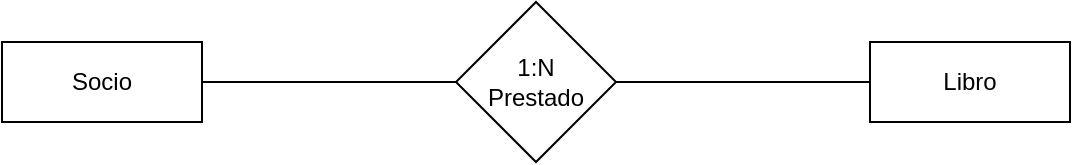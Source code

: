 <mxfile version="24.7.8" pages="7">
  <diagram name="Ejercicio 1" id="UL2acX34TQ2NcPj_bxZg">
    <mxGraphModel dx="1434" dy="808" grid="0" gridSize="10" guides="1" tooltips="1" connect="1" arrows="1" fold="1" page="0" pageScale="1" pageWidth="850" pageHeight="1100" math="0" shadow="0">
      <root>
        <mxCell id="0" />
        <mxCell id="1" parent="0" />
        <mxCell id="-Ga0ZPBd0PsVxvASPmi--14" style="edgeStyle=orthogonalEdgeStyle;rounded=0;orthogonalLoop=1;jettySize=auto;html=1;entryX=0;entryY=0.5;entryDx=0;entryDy=0;endArrow=none;endFill=0;" edge="1" parent="1" source="-Ga0ZPBd0PsVxvASPmi--1" target="-Ga0ZPBd0PsVxvASPmi--13">
          <mxGeometry relative="1" as="geometry" />
        </mxCell>
        <mxCell id="-Ga0ZPBd0PsVxvASPmi--1" value="Socio" style="whiteSpace=wrap;html=1;align=center;" vertex="1" parent="1">
          <mxGeometry x="113" y="93" width="100" height="40" as="geometry" />
        </mxCell>
        <mxCell id="-Ga0ZPBd0PsVxvASPmi--4" value="Libro" style="whiteSpace=wrap;html=1;align=center;" vertex="1" parent="1">
          <mxGeometry x="547" y="93" width="100" height="40" as="geometry" />
        </mxCell>
        <mxCell id="-Ga0ZPBd0PsVxvASPmi--15" style="edgeStyle=orthogonalEdgeStyle;rounded=0;orthogonalLoop=1;jettySize=auto;html=1;entryX=0;entryY=0.5;entryDx=0;entryDy=0;endArrow=none;endFill=0;" edge="1" parent="1" source="-Ga0ZPBd0PsVxvASPmi--13" target="-Ga0ZPBd0PsVxvASPmi--4">
          <mxGeometry relative="1" as="geometry" />
        </mxCell>
        <mxCell id="-Ga0ZPBd0PsVxvASPmi--13" value="1:N&lt;br&gt;Prestado" style="rhombus;whiteSpace=wrap;html=1;" vertex="1" parent="1">
          <mxGeometry x="340" y="73" width="80" height="80" as="geometry" />
        </mxCell>
      </root>
    </mxGraphModel>
  </diagram>
  <diagram id="6qyxkliAabbCkyDoVWU-" name="Ejercicio 2">
    <mxGraphModel dx="1219" dy="462" grid="0" gridSize="10" guides="1" tooltips="1" connect="1" arrows="1" fold="1" page="0" pageScale="1" pageWidth="850" pageHeight="1100" math="0" shadow="0">
      <root>
        <mxCell id="0" />
        <mxCell id="1" parent="0" />
        <mxCell id="-NCiPquww0VE5SK8YnJO-1" style="edgeStyle=orthogonalEdgeStyle;rounded=0;orthogonalLoop=1;jettySize=auto;html=1;entryX=0;entryY=0.5;entryDx=0;entryDy=0;endArrow=none;endFill=0;" edge="1" parent="1" source="-NCiPquww0VE5SK8YnJO-9" target="-NCiPquww0VE5SK8YnJO-8">
          <mxGeometry relative="1" as="geometry">
            <mxPoint x="130" y="184" as="targetPoint" />
          </mxGeometry>
        </mxCell>
        <mxCell id="-NCiPquww0VE5SK8YnJO-16" value="&lt;font style=&quot;font-size: 15px;&quot;&gt;N&lt;/font&gt;" style="edgeLabel;html=1;align=center;verticalAlign=middle;resizable=0;points=[];" vertex="1" connectable="0" parent="-NCiPquww0VE5SK8YnJO-1">
          <mxGeometry x="-0.1" relative="1" as="geometry">
            <mxPoint y="-17" as="offset" />
          </mxGeometry>
        </mxCell>
        <mxCell id="-NCiPquww0VE5SK8YnJO-3" value="Clientes" style="whiteSpace=wrap;html=1;align=center;" vertex="1" parent="1">
          <mxGeometry x="-181" y="164" width="100" height="40" as="geometry" />
        </mxCell>
        <mxCell id="-NCiPquww0VE5SK8YnJO-4" style="edgeStyle=orthogonalEdgeStyle;rounded=0;orthogonalLoop=1;jettySize=auto;html=1;endArrow=none;endFill=0;entryX=1;entryY=0.5;entryDx=0;entryDy=0;" edge="1" parent="1" source="-NCiPquww0VE5SK8YnJO-12" target="-NCiPquww0VE5SK8YnJO-8">
          <mxGeometry relative="1" as="geometry">
            <mxPoint x="210" y="184" as="targetPoint" />
          </mxGeometry>
        </mxCell>
        <mxCell id="-NCiPquww0VE5SK8YnJO-6" value="Productos" style="whiteSpace=wrap;html=1;align=center;" vertex="1" parent="1">
          <mxGeometry x="419" y="164" width="100" height="40" as="geometry" />
        </mxCell>
        <mxCell id="-NCiPquww0VE5SK8YnJO-8" value="Pedido" style="whiteSpace=wrap;html=1;align=center;" vertex="1" parent="1">
          <mxGeometry x="110" y="164" width="100" height="40" as="geometry" />
        </mxCell>
        <mxCell id="-NCiPquww0VE5SK8YnJO-10" value="" style="edgeStyle=orthogonalEdgeStyle;rounded=0;orthogonalLoop=1;jettySize=auto;html=1;entryX=0;entryY=0.5;entryDx=0;entryDy=0;endArrow=none;endFill=0;" edge="1" parent="1" source="-NCiPquww0VE5SK8YnJO-3" target="-NCiPquww0VE5SK8YnJO-9">
          <mxGeometry relative="1" as="geometry">
            <mxPoint x="-81" y="184" as="sourcePoint" />
            <mxPoint x="110" y="184" as="targetPoint" />
          </mxGeometry>
        </mxCell>
        <mxCell id="-NCiPquww0VE5SK8YnJO-11" value="&lt;font style=&quot;font-size: 15px;&quot;&gt;1&lt;/font&gt;" style="edgeLabel;html=1;align=center;verticalAlign=middle;resizable=0;points=[];" vertex="1" connectable="0" parent="-NCiPquww0VE5SK8YnJO-10">
          <mxGeometry x="-0.026" y="-1" relative="1" as="geometry">
            <mxPoint x="2" y="-14" as="offset" />
          </mxGeometry>
        </mxCell>
        <mxCell id="-NCiPquww0VE5SK8YnJO-9" value="1:N&lt;br&gt;Realiza" style="rhombus;whiteSpace=wrap;html=1;" vertex="1" parent="1">
          <mxGeometry x="-30" y="144" width="80" height="80" as="geometry" />
        </mxCell>
        <mxCell id="-NCiPquww0VE5SK8YnJO-13" value="" style="edgeStyle=orthogonalEdgeStyle;rounded=0;orthogonalLoop=1;jettySize=auto;html=1;endArrow=none;endFill=0;entryX=1;entryY=0.5;entryDx=0;entryDy=0;" edge="1" parent="1" source="-NCiPquww0VE5SK8YnJO-6" target="-NCiPquww0VE5SK8YnJO-12">
          <mxGeometry relative="1" as="geometry">
            <mxPoint x="419" y="184" as="sourcePoint" />
            <mxPoint x="210" y="184" as="targetPoint" />
          </mxGeometry>
        </mxCell>
        <mxCell id="-NCiPquww0VE5SK8YnJO-14" value="&lt;font style=&quot;font-size: 15px;&quot;&gt;M&lt;/font&gt;" style="edgeLabel;html=1;align=center;verticalAlign=middle;resizable=0;points=[];" vertex="1" connectable="0" parent="-NCiPquww0VE5SK8YnJO-13">
          <mxGeometry x="-0.315" y="3" relative="1" as="geometry">
            <mxPoint x="-14" y="-18" as="offset" />
          </mxGeometry>
        </mxCell>
        <mxCell id="-NCiPquww0VE5SK8YnJO-15" value="&lt;font style=&quot;font-size: 15px;&quot;&gt;N&lt;/font&gt;" style="edgeLabel;html=1;align=center;verticalAlign=middle;resizable=0;points=[];" vertex="1" connectable="0" parent="-NCiPquww0VE5SK8YnJO-13">
          <mxGeometry y="-3" relative="1" as="geometry">
            <mxPoint x="-147" y="-11" as="offset" />
          </mxGeometry>
        </mxCell>
        <mxCell id="-NCiPquww0VE5SK8YnJO-12" value="N:M&lt;br&gt;Agrupa" style="rhombus;whiteSpace=wrap;html=1;" vertex="1" parent="1">
          <mxGeometry x="277" y="144" width="80" height="80" as="geometry" />
        </mxCell>
        <mxCell id="-NCiPquww0VE5SK8YnJO-17" value="Clientes" style="shape=table;startSize=30;container=1;collapsible=1;childLayout=tableLayout;fixedRows=1;rowLines=0;fontStyle=1;align=center;resizeLast=1;html=1;" vertex="1" parent="1">
          <mxGeometry x="-243" y="368" width="180" height="150" as="geometry" />
        </mxCell>
        <mxCell id="-NCiPquww0VE5SK8YnJO-18" value="" style="shape=tableRow;horizontal=0;startSize=0;swimlaneHead=0;swimlaneBody=0;fillColor=none;collapsible=0;dropTarget=0;points=[[0,0.5],[1,0.5]];portConstraint=eastwest;top=0;left=0;right=0;bottom=1;" vertex="1" parent="-NCiPquww0VE5SK8YnJO-17">
          <mxGeometry y="30" width="180" height="30" as="geometry" />
        </mxCell>
        <mxCell id="-NCiPquww0VE5SK8YnJO-19" value="PK" style="shape=partialRectangle;connectable=0;fillColor=none;top=0;left=0;bottom=0;right=0;fontStyle=1;overflow=hidden;whiteSpace=wrap;html=1;" vertex="1" parent="-NCiPquww0VE5SK8YnJO-18">
          <mxGeometry width="30" height="30" as="geometry">
            <mxRectangle width="30" height="30" as="alternateBounds" />
          </mxGeometry>
        </mxCell>
        <mxCell id="-NCiPquww0VE5SK8YnJO-20" value="UniqueID" style="shape=partialRectangle;connectable=0;fillColor=none;top=0;left=0;bottom=0;right=0;align=left;spacingLeft=6;fontStyle=5;overflow=hidden;whiteSpace=wrap;html=1;" vertex="1" parent="-NCiPquww0VE5SK8YnJO-18">
          <mxGeometry x="30" width="150" height="30" as="geometry">
            <mxRectangle width="150" height="30" as="alternateBounds" />
          </mxGeometry>
        </mxCell>
        <mxCell id="-NCiPquww0VE5SK8YnJO-21" value="" style="shape=tableRow;horizontal=0;startSize=0;swimlaneHead=0;swimlaneBody=0;fillColor=none;collapsible=0;dropTarget=0;points=[[0,0.5],[1,0.5]];portConstraint=eastwest;top=0;left=0;right=0;bottom=0;" vertex="1" parent="-NCiPquww0VE5SK8YnJO-17">
          <mxGeometry y="60" width="180" height="30" as="geometry" />
        </mxCell>
        <mxCell id="-NCiPquww0VE5SK8YnJO-22" value="" style="shape=partialRectangle;connectable=0;fillColor=none;top=0;left=0;bottom=0;right=0;editable=1;overflow=hidden;whiteSpace=wrap;html=1;" vertex="1" parent="-NCiPquww0VE5SK8YnJO-21">
          <mxGeometry width="30" height="30" as="geometry">
            <mxRectangle width="30" height="30" as="alternateBounds" />
          </mxGeometry>
        </mxCell>
        <mxCell id="-NCiPquww0VE5SK8YnJO-23" value="Row 1" style="shape=partialRectangle;connectable=0;fillColor=none;top=0;left=0;bottom=0;right=0;align=left;spacingLeft=6;overflow=hidden;whiteSpace=wrap;html=1;" vertex="1" parent="-NCiPquww0VE5SK8YnJO-21">
          <mxGeometry x="30" width="150" height="30" as="geometry">
            <mxRectangle width="150" height="30" as="alternateBounds" />
          </mxGeometry>
        </mxCell>
        <mxCell id="-NCiPquww0VE5SK8YnJO-24" value="" style="shape=tableRow;horizontal=0;startSize=0;swimlaneHead=0;swimlaneBody=0;fillColor=none;collapsible=0;dropTarget=0;points=[[0,0.5],[1,0.5]];portConstraint=eastwest;top=0;left=0;right=0;bottom=0;" vertex="1" parent="-NCiPquww0VE5SK8YnJO-17">
          <mxGeometry y="90" width="180" height="30" as="geometry" />
        </mxCell>
        <mxCell id="-NCiPquww0VE5SK8YnJO-25" value="" style="shape=partialRectangle;connectable=0;fillColor=none;top=0;left=0;bottom=0;right=0;editable=1;overflow=hidden;whiteSpace=wrap;html=1;" vertex="1" parent="-NCiPquww0VE5SK8YnJO-24">
          <mxGeometry width="30" height="30" as="geometry">
            <mxRectangle width="30" height="30" as="alternateBounds" />
          </mxGeometry>
        </mxCell>
        <mxCell id="-NCiPquww0VE5SK8YnJO-26" value="Row 2" style="shape=partialRectangle;connectable=0;fillColor=none;top=0;left=0;bottom=0;right=0;align=left;spacingLeft=6;overflow=hidden;whiteSpace=wrap;html=1;" vertex="1" parent="-NCiPquww0VE5SK8YnJO-24">
          <mxGeometry x="30" width="150" height="30" as="geometry">
            <mxRectangle width="150" height="30" as="alternateBounds" />
          </mxGeometry>
        </mxCell>
        <mxCell id="-NCiPquww0VE5SK8YnJO-27" value="" style="shape=tableRow;horizontal=0;startSize=0;swimlaneHead=0;swimlaneBody=0;fillColor=none;collapsible=0;dropTarget=0;points=[[0,0.5],[1,0.5]];portConstraint=eastwest;top=0;left=0;right=0;bottom=0;" vertex="1" parent="-NCiPquww0VE5SK8YnJO-17">
          <mxGeometry y="120" width="180" height="30" as="geometry" />
        </mxCell>
        <mxCell id="-NCiPquww0VE5SK8YnJO-28" value="" style="shape=partialRectangle;connectable=0;fillColor=none;top=0;left=0;bottom=0;right=0;editable=1;overflow=hidden;whiteSpace=wrap;html=1;" vertex="1" parent="-NCiPquww0VE5SK8YnJO-27">
          <mxGeometry width="30" height="30" as="geometry">
            <mxRectangle width="30" height="30" as="alternateBounds" />
          </mxGeometry>
        </mxCell>
        <mxCell id="-NCiPquww0VE5SK8YnJO-29" value="Row 3" style="shape=partialRectangle;connectable=0;fillColor=none;top=0;left=0;bottom=0;right=0;align=left;spacingLeft=6;overflow=hidden;whiteSpace=wrap;html=1;" vertex="1" parent="-NCiPquww0VE5SK8YnJO-27">
          <mxGeometry x="30" width="150" height="30" as="geometry">
            <mxRectangle width="150" height="30" as="alternateBounds" />
          </mxGeometry>
        </mxCell>
        <mxCell id="-NCiPquww0VE5SK8YnJO-30" value="Pedido" style="shape=table;startSize=30;container=1;collapsible=1;childLayout=tableLayout;fixedRows=1;rowLines=0;fontStyle=1;align=center;resizeLast=1;html=1;" vertex="1" parent="1">
          <mxGeometry x="58" y="360" width="180" height="150" as="geometry" />
        </mxCell>
        <mxCell id="-NCiPquww0VE5SK8YnJO-31" value="" style="shape=tableRow;horizontal=0;startSize=0;swimlaneHead=0;swimlaneBody=0;fillColor=none;collapsible=0;dropTarget=0;points=[[0,0.5],[1,0.5]];portConstraint=eastwest;top=0;left=0;right=0;bottom=1;" vertex="1" parent="-NCiPquww0VE5SK8YnJO-30">
          <mxGeometry y="30" width="180" height="30" as="geometry" />
        </mxCell>
        <mxCell id="-NCiPquww0VE5SK8YnJO-32" value="PK" style="shape=partialRectangle;connectable=0;fillColor=none;top=0;left=0;bottom=0;right=0;fontStyle=1;overflow=hidden;whiteSpace=wrap;html=1;" vertex="1" parent="-NCiPquww0VE5SK8YnJO-31">
          <mxGeometry width="30" height="30" as="geometry">
            <mxRectangle width="30" height="30" as="alternateBounds" />
          </mxGeometry>
        </mxCell>
        <mxCell id="-NCiPquww0VE5SK8YnJO-33" value="UniqueID" style="shape=partialRectangle;connectable=0;fillColor=none;top=0;left=0;bottom=0;right=0;align=left;spacingLeft=6;fontStyle=5;overflow=hidden;whiteSpace=wrap;html=1;" vertex="1" parent="-NCiPquww0VE5SK8YnJO-31">
          <mxGeometry x="30" width="150" height="30" as="geometry">
            <mxRectangle width="150" height="30" as="alternateBounds" />
          </mxGeometry>
        </mxCell>
        <mxCell id="-NCiPquww0VE5SK8YnJO-34" value="" style="shape=tableRow;horizontal=0;startSize=0;swimlaneHead=0;swimlaneBody=0;fillColor=none;collapsible=0;dropTarget=0;points=[[0,0.5],[1,0.5]];portConstraint=eastwest;top=0;left=0;right=0;bottom=0;" vertex="1" parent="-NCiPquww0VE5SK8YnJO-30">
          <mxGeometry y="60" width="180" height="30" as="geometry" />
        </mxCell>
        <mxCell id="-NCiPquww0VE5SK8YnJO-35" value="" style="shape=partialRectangle;connectable=0;fillColor=none;top=0;left=0;bottom=0;right=0;editable=1;overflow=hidden;whiteSpace=wrap;html=1;" vertex="1" parent="-NCiPquww0VE5SK8YnJO-34">
          <mxGeometry width="30" height="30" as="geometry">
            <mxRectangle width="30" height="30" as="alternateBounds" />
          </mxGeometry>
        </mxCell>
        <mxCell id="-NCiPquww0VE5SK8YnJO-36" value="Row 1" style="shape=partialRectangle;connectable=0;fillColor=none;top=0;left=0;bottom=0;right=0;align=left;spacingLeft=6;overflow=hidden;whiteSpace=wrap;html=1;" vertex="1" parent="-NCiPquww0VE5SK8YnJO-34">
          <mxGeometry x="30" width="150" height="30" as="geometry">
            <mxRectangle width="150" height="30" as="alternateBounds" />
          </mxGeometry>
        </mxCell>
        <mxCell id="-NCiPquww0VE5SK8YnJO-37" value="" style="shape=tableRow;horizontal=0;startSize=0;swimlaneHead=0;swimlaneBody=0;fillColor=none;collapsible=0;dropTarget=0;points=[[0,0.5],[1,0.5]];portConstraint=eastwest;top=0;left=0;right=0;bottom=0;" vertex="1" parent="-NCiPquww0VE5SK8YnJO-30">
          <mxGeometry y="90" width="180" height="30" as="geometry" />
        </mxCell>
        <mxCell id="-NCiPquww0VE5SK8YnJO-38" value="" style="shape=partialRectangle;connectable=0;fillColor=none;top=0;left=0;bottom=0;right=0;editable=1;overflow=hidden;whiteSpace=wrap;html=1;" vertex="1" parent="-NCiPquww0VE5SK8YnJO-37">
          <mxGeometry width="30" height="30" as="geometry">
            <mxRectangle width="30" height="30" as="alternateBounds" />
          </mxGeometry>
        </mxCell>
        <mxCell id="-NCiPquww0VE5SK8YnJO-39" value="Row 2" style="shape=partialRectangle;connectable=0;fillColor=none;top=0;left=0;bottom=0;right=0;align=left;spacingLeft=6;overflow=hidden;whiteSpace=wrap;html=1;" vertex="1" parent="-NCiPquww0VE5SK8YnJO-37">
          <mxGeometry x="30" width="150" height="30" as="geometry">
            <mxRectangle width="150" height="30" as="alternateBounds" />
          </mxGeometry>
        </mxCell>
        <mxCell id="-NCiPquww0VE5SK8YnJO-40" value="" style="shape=tableRow;horizontal=0;startSize=0;swimlaneHead=0;swimlaneBody=0;fillColor=none;collapsible=0;dropTarget=0;points=[[0,0.5],[1,0.5]];portConstraint=eastwest;top=0;left=0;right=0;bottom=0;" vertex="1" parent="-NCiPquww0VE5SK8YnJO-30">
          <mxGeometry y="120" width="180" height="30" as="geometry" />
        </mxCell>
        <mxCell id="-NCiPquww0VE5SK8YnJO-41" value="" style="shape=partialRectangle;connectable=0;fillColor=none;top=0;left=0;bottom=0;right=0;editable=1;overflow=hidden;whiteSpace=wrap;html=1;" vertex="1" parent="-NCiPquww0VE5SK8YnJO-40">
          <mxGeometry width="30" height="30" as="geometry">
            <mxRectangle width="30" height="30" as="alternateBounds" />
          </mxGeometry>
        </mxCell>
        <mxCell id="-NCiPquww0VE5SK8YnJO-42" value="Row 3" style="shape=partialRectangle;connectable=0;fillColor=none;top=0;left=0;bottom=0;right=0;align=left;spacingLeft=6;overflow=hidden;whiteSpace=wrap;html=1;" vertex="1" parent="-NCiPquww0VE5SK8YnJO-40">
          <mxGeometry x="30" width="150" height="30" as="geometry">
            <mxRectangle width="150" height="30" as="alternateBounds" />
          </mxGeometry>
        </mxCell>
        <mxCell id="-NCiPquww0VE5SK8YnJO-43" value="Producto" style="shape=table;startSize=30;container=1;collapsible=1;childLayout=tableLayout;fixedRows=1;rowLines=0;fontStyle=1;align=center;resizeLast=1;html=1;" vertex="1" parent="1">
          <mxGeometry x="339" y="365" width="180" height="150" as="geometry" />
        </mxCell>
        <mxCell id="-NCiPquww0VE5SK8YnJO-44" value="" style="shape=tableRow;horizontal=0;startSize=0;swimlaneHead=0;swimlaneBody=0;fillColor=none;collapsible=0;dropTarget=0;points=[[0,0.5],[1,0.5]];portConstraint=eastwest;top=0;left=0;right=0;bottom=1;" vertex="1" parent="-NCiPquww0VE5SK8YnJO-43">
          <mxGeometry y="30" width="180" height="30" as="geometry" />
        </mxCell>
        <mxCell id="-NCiPquww0VE5SK8YnJO-45" value="PK" style="shape=partialRectangle;connectable=0;fillColor=none;top=0;left=0;bottom=0;right=0;fontStyle=1;overflow=hidden;whiteSpace=wrap;html=1;" vertex="1" parent="-NCiPquww0VE5SK8YnJO-44">
          <mxGeometry width="30" height="30" as="geometry">
            <mxRectangle width="30" height="30" as="alternateBounds" />
          </mxGeometry>
        </mxCell>
        <mxCell id="-NCiPquww0VE5SK8YnJO-46" value="UniqueID" style="shape=partialRectangle;connectable=0;fillColor=none;top=0;left=0;bottom=0;right=0;align=left;spacingLeft=6;fontStyle=5;overflow=hidden;whiteSpace=wrap;html=1;" vertex="1" parent="-NCiPquww0VE5SK8YnJO-44">
          <mxGeometry x="30" width="150" height="30" as="geometry">
            <mxRectangle width="150" height="30" as="alternateBounds" />
          </mxGeometry>
        </mxCell>
        <mxCell id="-NCiPquww0VE5SK8YnJO-47" value="" style="shape=tableRow;horizontal=0;startSize=0;swimlaneHead=0;swimlaneBody=0;fillColor=none;collapsible=0;dropTarget=0;points=[[0,0.5],[1,0.5]];portConstraint=eastwest;top=0;left=0;right=0;bottom=0;" vertex="1" parent="-NCiPquww0VE5SK8YnJO-43">
          <mxGeometry y="60" width="180" height="30" as="geometry" />
        </mxCell>
        <mxCell id="-NCiPquww0VE5SK8YnJO-48" value="" style="shape=partialRectangle;connectable=0;fillColor=none;top=0;left=0;bottom=0;right=0;editable=1;overflow=hidden;whiteSpace=wrap;html=1;" vertex="1" parent="-NCiPquww0VE5SK8YnJO-47">
          <mxGeometry width="30" height="30" as="geometry">
            <mxRectangle width="30" height="30" as="alternateBounds" />
          </mxGeometry>
        </mxCell>
        <mxCell id="-NCiPquww0VE5SK8YnJO-49" value="Row 1" style="shape=partialRectangle;connectable=0;fillColor=none;top=0;left=0;bottom=0;right=0;align=left;spacingLeft=6;overflow=hidden;whiteSpace=wrap;html=1;" vertex="1" parent="-NCiPquww0VE5SK8YnJO-47">
          <mxGeometry x="30" width="150" height="30" as="geometry">
            <mxRectangle width="150" height="30" as="alternateBounds" />
          </mxGeometry>
        </mxCell>
        <mxCell id="-NCiPquww0VE5SK8YnJO-50" value="" style="shape=tableRow;horizontal=0;startSize=0;swimlaneHead=0;swimlaneBody=0;fillColor=none;collapsible=0;dropTarget=0;points=[[0,0.5],[1,0.5]];portConstraint=eastwest;top=0;left=0;right=0;bottom=0;" vertex="1" parent="-NCiPquww0VE5SK8YnJO-43">
          <mxGeometry y="90" width="180" height="30" as="geometry" />
        </mxCell>
        <mxCell id="-NCiPquww0VE5SK8YnJO-51" value="" style="shape=partialRectangle;connectable=0;fillColor=none;top=0;left=0;bottom=0;right=0;editable=1;overflow=hidden;whiteSpace=wrap;html=1;" vertex="1" parent="-NCiPquww0VE5SK8YnJO-50">
          <mxGeometry width="30" height="30" as="geometry">
            <mxRectangle width="30" height="30" as="alternateBounds" />
          </mxGeometry>
        </mxCell>
        <mxCell id="-NCiPquww0VE5SK8YnJO-52" value="Row 2" style="shape=partialRectangle;connectable=0;fillColor=none;top=0;left=0;bottom=0;right=0;align=left;spacingLeft=6;overflow=hidden;whiteSpace=wrap;html=1;" vertex="1" parent="-NCiPquww0VE5SK8YnJO-50">
          <mxGeometry x="30" width="150" height="30" as="geometry">
            <mxRectangle width="150" height="30" as="alternateBounds" />
          </mxGeometry>
        </mxCell>
        <mxCell id="-NCiPquww0VE5SK8YnJO-53" value="" style="shape=tableRow;horizontal=0;startSize=0;swimlaneHead=0;swimlaneBody=0;fillColor=none;collapsible=0;dropTarget=0;points=[[0,0.5],[1,0.5]];portConstraint=eastwest;top=0;left=0;right=0;bottom=0;" vertex="1" parent="-NCiPquww0VE5SK8YnJO-43">
          <mxGeometry y="120" width="180" height="30" as="geometry" />
        </mxCell>
        <mxCell id="-NCiPquww0VE5SK8YnJO-54" value="" style="shape=partialRectangle;connectable=0;fillColor=none;top=0;left=0;bottom=0;right=0;editable=1;overflow=hidden;whiteSpace=wrap;html=1;" vertex="1" parent="-NCiPquww0VE5SK8YnJO-53">
          <mxGeometry width="30" height="30" as="geometry">
            <mxRectangle width="30" height="30" as="alternateBounds" />
          </mxGeometry>
        </mxCell>
        <mxCell id="-NCiPquww0VE5SK8YnJO-55" value="Row 3" style="shape=partialRectangle;connectable=0;fillColor=none;top=0;left=0;bottom=0;right=0;align=left;spacingLeft=6;overflow=hidden;whiteSpace=wrap;html=1;" vertex="1" parent="-NCiPquww0VE5SK8YnJO-53">
          <mxGeometry x="30" width="150" height="30" as="geometry">
            <mxRectangle width="150" height="30" as="alternateBounds" />
          </mxGeometry>
        </mxCell>
        <mxCell id="-NCiPquww0VE5SK8YnJO-56" value="" style="edgeStyle=entityRelationEdgeStyle;fontSize=12;html=1;endArrow=ERoneToMany;rounded=0;entryX=0;entryY=0.5;entryDx=0;entryDy=0;exitX=0.989;exitY=0.733;exitDx=0;exitDy=0;exitPerimeter=0;" edge="1" parent="1" source="-NCiPquww0VE5SK8YnJO-21" target="-NCiPquww0VE5SK8YnJO-34">
          <mxGeometry width="100" height="100" relative="1" as="geometry">
            <mxPoint x="-65" y="460" as="sourcePoint" />
            <mxPoint x="35" y="360" as="targetPoint" />
          </mxGeometry>
        </mxCell>
        <mxCell id="-NCiPquww0VE5SK8YnJO-57" value="" style="edgeStyle=entityRelationEdgeStyle;fontSize=12;html=1;endArrow=ERoneToMany;rounded=0;exitX=1;exitY=0.5;exitDx=0;exitDy=0;" edge="1" parent="1" source="-NCiPquww0VE5SK8YnJO-34" target="-NCiPquww0VE5SK8YnJO-47">
          <mxGeometry width="100" height="100" relative="1" as="geometry">
            <mxPoint x="150" y="249" as="sourcePoint" />
            <mxPoint x="250" y="149" as="targetPoint" />
          </mxGeometry>
        </mxCell>
      </root>
    </mxGraphModel>
  </diagram>
  <diagram id="cXI_IpQdmyBxatJsctR_" name="Ejercicio 3">
    <mxGraphModel dx="1083" dy="385" grid="0" gridSize="10" guides="1" tooltips="1" connect="1" arrows="1" fold="1" page="0" pageScale="1" pageWidth="850" pageHeight="1100" math="0" shadow="0">
      <root>
        <mxCell id="0" />
        <mxCell id="1" parent="0" />
        <mxCell id="DR24OrFgGHsfYaBaB0U7-5" style="edgeStyle=orthogonalEdgeStyle;rounded=0;orthogonalLoop=1;jettySize=auto;html=1;entryX=0;entryY=0.5;entryDx=0;entryDy=0;endArrow=none;endFill=0;" edge="1" parent="1" source="DR24OrFgGHsfYaBaB0U7-4" target="DR24OrFgGHsfYaBaB0U7-2">
          <mxGeometry relative="1" as="geometry">
            <Array as="points">
              <mxPoint x="44" y="110" />
              <mxPoint x="44" y="110" />
            </Array>
          </mxGeometry>
        </mxCell>
        <mxCell id="DR24OrFgGHsfYaBaB0U7-14" value="&lt;font style=&quot;font-size: 15px;&quot;&gt;N&lt;/font&gt;" style="edgeLabel;html=1;align=center;verticalAlign=middle;resizable=0;points=[];" vertex="1" connectable="0" parent="DR24OrFgGHsfYaBaB0U7-5">
          <mxGeometry x="-0.32" relative="1" as="geometry">
            <mxPoint x="3" y="-12" as="offset" />
          </mxGeometry>
        </mxCell>
        <mxCell id="DR24OrFgGHsfYaBaB0U7-15" style="edgeStyle=orthogonalEdgeStyle;rounded=0;orthogonalLoop=1;jettySize=auto;html=1;entryX=0;entryY=0.5;entryDx=0;entryDy=0;endArrow=none;endFill=0;" edge="1" parent="1" source="DR24OrFgGHsfYaBaB0U7-1" target="DR24OrFgGHsfYaBaB0U7-4">
          <mxGeometry relative="1" as="geometry" />
        </mxCell>
        <mxCell id="DR24OrFgGHsfYaBaB0U7-16" value="&lt;font style=&quot;font-size: 15px;&quot;&gt;1&lt;/font&gt;" style="edgeLabel;html=1;align=center;verticalAlign=middle;resizable=0;points=[];" vertex="1" connectable="0" parent="DR24OrFgGHsfYaBaB0U7-15">
          <mxGeometry x="0.208" relative="1" as="geometry">
            <mxPoint x="-1" y="-16" as="offset" />
          </mxGeometry>
        </mxCell>
        <mxCell id="DR24OrFgGHsfYaBaB0U7-1" value="Usuario&lt;br&gt;(Creador)" style="whiteSpace=wrap;html=1;align=center;" vertex="1" parent="1">
          <mxGeometry x="-192" y="88" width="100" height="40" as="geometry" />
        </mxCell>
        <mxCell id="DR24OrFgGHsfYaBaB0U7-6" style="edgeStyle=orthogonalEdgeStyle;rounded=0;orthogonalLoop=1;jettySize=auto;html=1;entryX=0;entryY=0.5;entryDx=0;entryDy=0;endArrow=none;endFill=0;" edge="1" parent="1" source="DR24OrFgGHsfYaBaB0U7-8" target="DR24OrFgGHsfYaBaB0U7-3">
          <mxGeometry relative="1" as="geometry" />
        </mxCell>
        <mxCell id="DR24OrFgGHsfYaBaB0U7-11" value="&lt;font style=&quot;font-size: 15px;&quot;&gt;M&lt;/font&gt;" style="edgeLabel;html=1;align=center;verticalAlign=middle;resizable=0;points=[];" vertex="1" connectable="0" parent="DR24OrFgGHsfYaBaB0U7-6">
          <mxGeometry x="0.143" y="1" relative="1" as="geometry">
            <mxPoint x="-1" y="-16" as="offset" />
          </mxGeometry>
        </mxCell>
        <mxCell id="DR24OrFgGHsfYaBaB0U7-2" value="Proyecto" style="whiteSpace=wrap;html=1;align=center;" vertex="1" parent="1">
          <mxGeometry x="84" y="90" width="100" height="40" as="geometry" />
        </mxCell>
        <mxCell id="DR24OrFgGHsfYaBaB0U7-3" value="Usuario&lt;br&gt;(Patrocinador)" style="whiteSpace=wrap;html=1;align=center;" vertex="1" parent="1">
          <mxGeometry x="353" y="90" width="100" height="40" as="geometry" />
        </mxCell>
        <mxCell id="DR24OrFgGHsfYaBaB0U7-4" value="1:N&lt;br&gt;Propone" style="rhombus;whiteSpace=wrap;html=1;" vertex="1" parent="1">
          <mxGeometry x="-44" y="68" width="80" height="80" as="geometry" />
        </mxCell>
        <mxCell id="DR24OrFgGHsfYaBaB0U7-9" value="" style="edgeStyle=orthogonalEdgeStyle;rounded=0;orthogonalLoop=1;jettySize=auto;html=1;entryX=0;entryY=0.5;entryDx=0;entryDy=0;endArrow=none;endFill=0;" edge="1" parent="1" source="DR24OrFgGHsfYaBaB0U7-2" target="DR24OrFgGHsfYaBaB0U7-8">
          <mxGeometry relative="1" as="geometry">
            <mxPoint x="184" y="110" as="sourcePoint" />
            <mxPoint x="353" y="110" as="targetPoint" />
          </mxGeometry>
        </mxCell>
        <mxCell id="DR24OrFgGHsfYaBaB0U7-10" value="&lt;span style=&quot;font-size: 15px;&quot;&gt;N&lt;/span&gt;" style="edgeLabel;html=1;align=center;verticalAlign=middle;resizable=0;points=[];" vertex="1" connectable="0" parent="DR24OrFgGHsfYaBaB0U7-9">
          <mxGeometry x="0.137" y="-1" relative="1" as="geometry">
            <mxPoint x="-1" y="-17" as="offset" />
          </mxGeometry>
        </mxCell>
        <mxCell id="DR24OrFgGHsfYaBaB0U7-8" value="N:M&lt;br&gt;Financiacion" style="rhombus;whiteSpace=wrap;html=1;" vertex="1" parent="1">
          <mxGeometry x="235" y="70" width="80" height="80" as="geometry" />
        </mxCell>
        <mxCell id="DR24OrFgGHsfYaBaB0U7-17" value="Usuario" style="shape=table;startSize=30;container=1;collapsible=1;childLayout=tableLayout;fixedRows=1;rowLines=0;fontStyle=1;align=center;resizeLast=1;html=1;" vertex="1" parent="1">
          <mxGeometry x="44" y="458" width="180" height="150" as="geometry" />
        </mxCell>
        <mxCell id="DR24OrFgGHsfYaBaB0U7-18" value="" style="shape=tableRow;horizontal=0;startSize=0;swimlaneHead=0;swimlaneBody=0;fillColor=none;collapsible=0;dropTarget=0;points=[[0,0.5],[1,0.5]];portConstraint=eastwest;top=0;left=0;right=0;bottom=1;" vertex="1" parent="DR24OrFgGHsfYaBaB0U7-17">
          <mxGeometry y="30" width="180" height="30" as="geometry" />
        </mxCell>
        <mxCell id="DR24OrFgGHsfYaBaB0U7-19" value="PK" style="shape=partialRectangle;connectable=0;fillColor=none;top=0;left=0;bottom=0;right=0;fontStyle=1;overflow=hidden;whiteSpace=wrap;html=1;" vertex="1" parent="DR24OrFgGHsfYaBaB0U7-18">
          <mxGeometry width="30" height="30" as="geometry">
            <mxRectangle width="30" height="30" as="alternateBounds" />
          </mxGeometry>
        </mxCell>
        <mxCell id="DR24OrFgGHsfYaBaB0U7-20" value="UniqueID" style="shape=partialRectangle;connectable=0;fillColor=none;top=0;left=0;bottom=0;right=0;align=left;spacingLeft=6;fontStyle=5;overflow=hidden;whiteSpace=wrap;html=1;" vertex="1" parent="DR24OrFgGHsfYaBaB0U7-18">
          <mxGeometry x="30" width="150" height="30" as="geometry">
            <mxRectangle width="150" height="30" as="alternateBounds" />
          </mxGeometry>
        </mxCell>
        <mxCell id="DR24OrFgGHsfYaBaB0U7-21" value="" style="shape=tableRow;horizontal=0;startSize=0;swimlaneHead=0;swimlaneBody=0;fillColor=none;collapsible=0;dropTarget=0;points=[[0,0.5],[1,0.5]];portConstraint=eastwest;top=0;left=0;right=0;bottom=0;" vertex="1" parent="DR24OrFgGHsfYaBaB0U7-17">
          <mxGeometry y="60" width="180" height="30" as="geometry" />
        </mxCell>
        <mxCell id="DR24OrFgGHsfYaBaB0U7-22" value="" style="shape=partialRectangle;connectable=0;fillColor=none;top=0;left=0;bottom=0;right=0;editable=1;overflow=hidden;whiteSpace=wrap;html=1;" vertex="1" parent="DR24OrFgGHsfYaBaB0U7-21">
          <mxGeometry width="30" height="30" as="geometry">
            <mxRectangle width="30" height="30" as="alternateBounds" />
          </mxGeometry>
        </mxCell>
        <mxCell id="DR24OrFgGHsfYaBaB0U7-23" value="Row 1" style="shape=partialRectangle;connectable=0;fillColor=none;top=0;left=0;bottom=0;right=0;align=left;spacingLeft=6;overflow=hidden;whiteSpace=wrap;html=1;" vertex="1" parent="DR24OrFgGHsfYaBaB0U7-21">
          <mxGeometry x="30" width="150" height="30" as="geometry">
            <mxRectangle width="150" height="30" as="alternateBounds" />
          </mxGeometry>
        </mxCell>
        <mxCell id="DR24OrFgGHsfYaBaB0U7-24" value="" style="shape=tableRow;horizontal=0;startSize=0;swimlaneHead=0;swimlaneBody=0;fillColor=none;collapsible=0;dropTarget=0;points=[[0,0.5],[1,0.5]];portConstraint=eastwest;top=0;left=0;right=0;bottom=0;" vertex="1" parent="DR24OrFgGHsfYaBaB0U7-17">
          <mxGeometry y="90" width="180" height="30" as="geometry" />
        </mxCell>
        <mxCell id="DR24OrFgGHsfYaBaB0U7-25" value="" style="shape=partialRectangle;connectable=0;fillColor=none;top=0;left=0;bottom=0;right=0;editable=1;overflow=hidden;whiteSpace=wrap;html=1;" vertex="1" parent="DR24OrFgGHsfYaBaB0U7-24">
          <mxGeometry width="30" height="30" as="geometry">
            <mxRectangle width="30" height="30" as="alternateBounds" />
          </mxGeometry>
        </mxCell>
        <mxCell id="DR24OrFgGHsfYaBaB0U7-26" value="Row 2" style="shape=partialRectangle;connectable=0;fillColor=none;top=0;left=0;bottom=0;right=0;align=left;spacingLeft=6;overflow=hidden;whiteSpace=wrap;html=1;" vertex="1" parent="DR24OrFgGHsfYaBaB0U7-24">
          <mxGeometry x="30" width="150" height="30" as="geometry">
            <mxRectangle width="150" height="30" as="alternateBounds" />
          </mxGeometry>
        </mxCell>
        <mxCell id="DR24OrFgGHsfYaBaB0U7-27" value="" style="shape=tableRow;horizontal=0;startSize=0;swimlaneHead=0;swimlaneBody=0;fillColor=none;collapsible=0;dropTarget=0;points=[[0,0.5],[1,0.5]];portConstraint=eastwest;top=0;left=0;right=0;bottom=0;" vertex="1" parent="DR24OrFgGHsfYaBaB0U7-17">
          <mxGeometry y="120" width="180" height="30" as="geometry" />
        </mxCell>
        <mxCell id="DR24OrFgGHsfYaBaB0U7-28" value="" style="shape=partialRectangle;connectable=0;fillColor=none;top=0;left=0;bottom=0;right=0;editable=1;overflow=hidden;whiteSpace=wrap;html=1;" vertex="1" parent="DR24OrFgGHsfYaBaB0U7-27">
          <mxGeometry width="30" height="30" as="geometry">
            <mxRectangle width="30" height="30" as="alternateBounds" />
          </mxGeometry>
        </mxCell>
        <mxCell id="DR24OrFgGHsfYaBaB0U7-29" value="Row 3" style="shape=partialRectangle;connectable=0;fillColor=none;top=0;left=0;bottom=0;right=0;align=left;spacingLeft=6;overflow=hidden;whiteSpace=wrap;html=1;" vertex="1" parent="DR24OrFgGHsfYaBaB0U7-27">
          <mxGeometry x="30" width="150" height="30" as="geometry">
            <mxRectangle width="150" height="30" as="alternateBounds" />
          </mxGeometry>
        </mxCell>
        <mxCell id="DR24OrFgGHsfYaBaB0U7-30" value="Categoria_Usuario" style="shape=table;startSize=30;container=1;collapsible=1;childLayout=tableLayout;fixedRows=1;rowLines=0;fontStyle=1;align=center;resizeLast=1;html=1;" vertex="1" parent="1">
          <mxGeometry x="-232" y="458" width="180" height="150" as="geometry" />
        </mxCell>
        <mxCell id="DR24OrFgGHsfYaBaB0U7-31" value="" style="shape=tableRow;horizontal=0;startSize=0;swimlaneHead=0;swimlaneBody=0;fillColor=none;collapsible=0;dropTarget=0;points=[[0,0.5],[1,0.5]];portConstraint=eastwest;top=0;left=0;right=0;bottom=1;" vertex="1" parent="DR24OrFgGHsfYaBaB0U7-30">
          <mxGeometry y="30" width="180" height="30" as="geometry" />
        </mxCell>
        <mxCell id="DR24OrFgGHsfYaBaB0U7-32" value="PK" style="shape=partialRectangle;connectable=0;fillColor=none;top=0;left=0;bottom=0;right=0;fontStyle=1;overflow=hidden;whiteSpace=wrap;html=1;" vertex="1" parent="DR24OrFgGHsfYaBaB0U7-31">
          <mxGeometry width="30" height="30" as="geometry">
            <mxRectangle width="30" height="30" as="alternateBounds" />
          </mxGeometry>
        </mxCell>
        <mxCell id="DR24OrFgGHsfYaBaB0U7-33" value="UniqueID" style="shape=partialRectangle;connectable=0;fillColor=none;top=0;left=0;bottom=0;right=0;align=left;spacingLeft=6;fontStyle=5;overflow=hidden;whiteSpace=wrap;html=1;" vertex="1" parent="DR24OrFgGHsfYaBaB0U7-31">
          <mxGeometry x="30" width="150" height="30" as="geometry">
            <mxRectangle width="150" height="30" as="alternateBounds" />
          </mxGeometry>
        </mxCell>
        <mxCell id="DR24OrFgGHsfYaBaB0U7-34" value="" style="shape=tableRow;horizontal=0;startSize=0;swimlaneHead=0;swimlaneBody=0;fillColor=none;collapsible=0;dropTarget=0;points=[[0,0.5],[1,0.5]];portConstraint=eastwest;top=0;left=0;right=0;bottom=0;" vertex="1" parent="DR24OrFgGHsfYaBaB0U7-30">
          <mxGeometry y="60" width="180" height="30" as="geometry" />
        </mxCell>
        <mxCell id="DR24OrFgGHsfYaBaB0U7-35" value="" style="shape=partialRectangle;connectable=0;fillColor=none;top=0;left=0;bottom=0;right=0;editable=1;overflow=hidden;whiteSpace=wrap;html=1;" vertex="1" parent="DR24OrFgGHsfYaBaB0U7-34">
          <mxGeometry width="30" height="30" as="geometry">
            <mxRectangle width="30" height="30" as="alternateBounds" />
          </mxGeometry>
        </mxCell>
        <mxCell id="DR24OrFgGHsfYaBaB0U7-36" value="Row 1" style="shape=partialRectangle;connectable=0;fillColor=none;top=0;left=0;bottom=0;right=0;align=left;spacingLeft=6;overflow=hidden;whiteSpace=wrap;html=1;" vertex="1" parent="DR24OrFgGHsfYaBaB0U7-34">
          <mxGeometry x="30" width="150" height="30" as="geometry">
            <mxRectangle width="150" height="30" as="alternateBounds" />
          </mxGeometry>
        </mxCell>
        <mxCell id="DR24OrFgGHsfYaBaB0U7-37" value="" style="shape=tableRow;horizontal=0;startSize=0;swimlaneHead=0;swimlaneBody=0;fillColor=none;collapsible=0;dropTarget=0;points=[[0,0.5],[1,0.5]];portConstraint=eastwest;top=0;left=0;right=0;bottom=0;" vertex="1" parent="DR24OrFgGHsfYaBaB0U7-30">
          <mxGeometry y="90" width="180" height="30" as="geometry" />
        </mxCell>
        <mxCell id="DR24OrFgGHsfYaBaB0U7-38" value="" style="shape=partialRectangle;connectable=0;fillColor=none;top=0;left=0;bottom=0;right=0;editable=1;overflow=hidden;whiteSpace=wrap;html=1;" vertex="1" parent="DR24OrFgGHsfYaBaB0U7-37">
          <mxGeometry width="30" height="30" as="geometry">
            <mxRectangle width="30" height="30" as="alternateBounds" />
          </mxGeometry>
        </mxCell>
        <mxCell id="DR24OrFgGHsfYaBaB0U7-39" value="Row 2" style="shape=partialRectangle;connectable=0;fillColor=none;top=0;left=0;bottom=0;right=0;align=left;spacingLeft=6;overflow=hidden;whiteSpace=wrap;html=1;" vertex="1" parent="DR24OrFgGHsfYaBaB0U7-37">
          <mxGeometry x="30" width="150" height="30" as="geometry">
            <mxRectangle width="150" height="30" as="alternateBounds" />
          </mxGeometry>
        </mxCell>
        <mxCell id="DR24OrFgGHsfYaBaB0U7-40" value="" style="shape=tableRow;horizontal=0;startSize=0;swimlaneHead=0;swimlaneBody=0;fillColor=none;collapsible=0;dropTarget=0;points=[[0,0.5],[1,0.5]];portConstraint=eastwest;top=0;left=0;right=0;bottom=0;" vertex="1" parent="DR24OrFgGHsfYaBaB0U7-30">
          <mxGeometry y="120" width="180" height="30" as="geometry" />
        </mxCell>
        <mxCell id="DR24OrFgGHsfYaBaB0U7-41" value="" style="shape=partialRectangle;connectable=0;fillColor=none;top=0;left=0;bottom=0;right=0;editable=1;overflow=hidden;whiteSpace=wrap;html=1;" vertex="1" parent="DR24OrFgGHsfYaBaB0U7-40">
          <mxGeometry width="30" height="30" as="geometry">
            <mxRectangle width="30" height="30" as="alternateBounds" />
          </mxGeometry>
        </mxCell>
        <mxCell id="DR24OrFgGHsfYaBaB0U7-42" value="Row 3" style="shape=partialRectangle;connectable=0;fillColor=none;top=0;left=0;bottom=0;right=0;align=left;spacingLeft=6;overflow=hidden;whiteSpace=wrap;html=1;" vertex="1" parent="DR24OrFgGHsfYaBaB0U7-40">
          <mxGeometry x="30" width="150" height="30" as="geometry">
            <mxRectangle width="150" height="30" as="alternateBounds" />
          </mxGeometry>
        </mxCell>
        <mxCell id="DR24OrFgGHsfYaBaB0U7-43" value="" style="edgeStyle=entityRelationEdgeStyle;fontSize=12;html=1;endArrow=ERoneToMany;rounded=0;entryX=0;entryY=0.5;entryDx=0;entryDy=0;" edge="1" parent="1" source="DR24OrFgGHsfYaBaB0U7-40" target="DR24OrFgGHsfYaBaB0U7-24">
          <mxGeometry width="100" height="100" relative="1" as="geometry">
            <mxPoint x="150" y="328" as="sourcePoint" />
            <mxPoint x="250" y="228" as="targetPoint" />
          </mxGeometry>
        </mxCell>
        <mxCell id="DR24OrFgGHsfYaBaB0U7-44" value="Proyecto" style="shape=table;startSize=30;container=1;collapsible=1;childLayout=tableLayout;fixedRows=1;rowLines=0;fontStyle=1;align=center;resizeLast=1;html=1;" vertex="1" parent="1">
          <mxGeometry x="342" y="458" width="180" height="150" as="geometry" />
        </mxCell>
        <mxCell id="DR24OrFgGHsfYaBaB0U7-45" value="" style="shape=tableRow;horizontal=0;startSize=0;swimlaneHead=0;swimlaneBody=0;fillColor=none;collapsible=0;dropTarget=0;points=[[0,0.5],[1,0.5]];portConstraint=eastwest;top=0;left=0;right=0;bottom=1;" vertex="1" parent="DR24OrFgGHsfYaBaB0U7-44">
          <mxGeometry y="30" width="180" height="30" as="geometry" />
        </mxCell>
        <mxCell id="DR24OrFgGHsfYaBaB0U7-46" value="PK" style="shape=partialRectangle;connectable=0;fillColor=none;top=0;left=0;bottom=0;right=0;fontStyle=1;overflow=hidden;whiteSpace=wrap;html=1;" vertex="1" parent="DR24OrFgGHsfYaBaB0U7-45">
          <mxGeometry width="30" height="30" as="geometry">
            <mxRectangle width="30" height="30" as="alternateBounds" />
          </mxGeometry>
        </mxCell>
        <mxCell id="DR24OrFgGHsfYaBaB0U7-47" value="UniqueID" style="shape=partialRectangle;connectable=0;fillColor=none;top=0;left=0;bottom=0;right=0;align=left;spacingLeft=6;fontStyle=5;overflow=hidden;whiteSpace=wrap;html=1;" vertex="1" parent="DR24OrFgGHsfYaBaB0U7-45">
          <mxGeometry x="30" width="150" height="30" as="geometry">
            <mxRectangle width="150" height="30" as="alternateBounds" />
          </mxGeometry>
        </mxCell>
        <mxCell id="DR24OrFgGHsfYaBaB0U7-48" value="" style="shape=tableRow;horizontal=0;startSize=0;swimlaneHead=0;swimlaneBody=0;fillColor=none;collapsible=0;dropTarget=0;points=[[0,0.5],[1,0.5]];portConstraint=eastwest;top=0;left=0;right=0;bottom=0;" vertex="1" parent="DR24OrFgGHsfYaBaB0U7-44">
          <mxGeometry y="60" width="180" height="30" as="geometry" />
        </mxCell>
        <mxCell id="DR24OrFgGHsfYaBaB0U7-49" value="" style="shape=partialRectangle;connectable=0;fillColor=none;top=0;left=0;bottom=0;right=0;editable=1;overflow=hidden;whiteSpace=wrap;html=1;" vertex="1" parent="DR24OrFgGHsfYaBaB0U7-48">
          <mxGeometry width="30" height="30" as="geometry">
            <mxRectangle width="30" height="30" as="alternateBounds" />
          </mxGeometry>
        </mxCell>
        <mxCell id="DR24OrFgGHsfYaBaB0U7-50" value="Row 1" style="shape=partialRectangle;connectable=0;fillColor=none;top=0;left=0;bottom=0;right=0;align=left;spacingLeft=6;overflow=hidden;whiteSpace=wrap;html=1;" vertex="1" parent="DR24OrFgGHsfYaBaB0U7-48">
          <mxGeometry x="30" width="150" height="30" as="geometry">
            <mxRectangle width="150" height="30" as="alternateBounds" />
          </mxGeometry>
        </mxCell>
        <mxCell id="DR24OrFgGHsfYaBaB0U7-51" value="" style="shape=tableRow;horizontal=0;startSize=0;swimlaneHead=0;swimlaneBody=0;fillColor=none;collapsible=0;dropTarget=0;points=[[0,0.5],[1,0.5]];portConstraint=eastwest;top=0;left=0;right=0;bottom=0;" vertex="1" parent="DR24OrFgGHsfYaBaB0U7-44">
          <mxGeometry y="90" width="180" height="30" as="geometry" />
        </mxCell>
        <mxCell id="DR24OrFgGHsfYaBaB0U7-52" value="" style="shape=partialRectangle;connectable=0;fillColor=none;top=0;left=0;bottom=0;right=0;editable=1;overflow=hidden;whiteSpace=wrap;html=1;" vertex="1" parent="DR24OrFgGHsfYaBaB0U7-51">
          <mxGeometry width="30" height="30" as="geometry">
            <mxRectangle width="30" height="30" as="alternateBounds" />
          </mxGeometry>
        </mxCell>
        <mxCell id="DR24OrFgGHsfYaBaB0U7-53" value="Row 2" style="shape=partialRectangle;connectable=0;fillColor=none;top=0;left=0;bottom=0;right=0;align=left;spacingLeft=6;overflow=hidden;whiteSpace=wrap;html=1;" vertex="1" parent="DR24OrFgGHsfYaBaB0U7-51">
          <mxGeometry x="30" width="150" height="30" as="geometry">
            <mxRectangle width="150" height="30" as="alternateBounds" />
          </mxGeometry>
        </mxCell>
        <mxCell id="DR24OrFgGHsfYaBaB0U7-54" value="" style="shape=tableRow;horizontal=0;startSize=0;swimlaneHead=0;swimlaneBody=0;fillColor=none;collapsible=0;dropTarget=0;points=[[0,0.5],[1,0.5]];portConstraint=eastwest;top=0;left=0;right=0;bottom=0;" vertex="1" parent="DR24OrFgGHsfYaBaB0U7-44">
          <mxGeometry y="120" width="180" height="30" as="geometry" />
        </mxCell>
        <mxCell id="DR24OrFgGHsfYaBaB0U7-55" value="" style="shape=partialRectangle;connectable=0;fillColor=none;top=0;left=0;bottom=0;right=0;editable=1;overflow=hidden;whiteSpace=wrap;html=1;" vertex="1" parent="DR24OrFgGHsfYaBaB0U7-54">
          <mxGeometry width="30" height="30" as="geometry">
            <mxRectangle width="30" height="30" as="alternateBounds" />
          </mxGeometry>
        </mxCell>
        <mxCell id="DR24OrFgGHsfYaBaB0U7-56" value="Row 3" style="shape=partialRectangle;connectable=0;fillColor=none;top=0;left=0;bottom=0;right=0;align=left;spacingLeft=6;overflow=hidden;whiteSpace=wrap;html=1;" vertex="1" parent="DR24OrFgGHsfYaBaB0U7-54">
          <mxGeometry x="30" width="150" height="30" as="geometry">
            <mxRectangle width="150" height="30" as="alternateBounds" />
          </mxGeometry>
        </mxCell>
        <mxCell id="DR24OrFgGHsfYaBaB0U7-57" value="" style="edgeStyle=entityRelationEdgeStyle;fontSize=12;html=1;endArrow=ERoneToMany;rounded=0;exitX=1.006;exitY=0.733;exitDx=0;exitDy=0;exitPerimeter=0;entryX=0.028;entryY=0.167;entryDx=0;entryDy=0;entryPerimeter=0;" edge="1" parent="1" source="DR24OrFgGHsfYaBaB0U7-18" target="DR24OrFgGHsfYaBaB0U7-51">
          <mxGeometry width="100" height="100" relative="1" as="geometry">
            <mxPoint x="150" y="328" as="sourcePoint" />
            <mxPoint x="250" y="228" as="targetPoint" />
          </mxGeometry>
        </mxCell>
      </root>
    </mxGraphModel>
  </diagram>
  <diagram id="kGaDHQSk8eKRedKtVGdz" name="Ejercicio 4">
    <mxGraphModel dx="1177" dy="385" grid="0" gridSize="10" guides="1" tooltips="1" connect="1" arrows="1" fold="1" page="0" pageScale="1" pageWidth="850" pageHeight="1100" math="0" shadow="0">
      <root>
        <mxCell id="0" />
        <mxCell id="1" parent="0" />
        <mxCell id="spr0hmXpWGZS_exHE0Aa-1" style="edgeStyle=orthogonalEdgeStyle;rounded=0;orthogonalLoop=1;jettySize=auto;html=1;entryX=0;entryY=0.5;entryDx=0;entryDy=0;endArrow=none;endFill=0;" edge="1" parent="1" source="spr0hmXpWGZS_exHE0Aa-4" target="spr0hmXpWGZS_exHE0Aa-5">
          <mxGeometry relative="1" as="geometry" />
        </mxCell>
        <mxCell id="spr0hmXpWGZS_exHE0Aa-2" value="N" style="edgeLabel;html=1;align=center;verticalAlign=middle;resizable=0;points=[];" vertex="1" connectable="0" parent="spr0hmXpWGZS_exHE0Aa-1">
          <mxGeometry x="-0.72" y="-1" relative="1" as="geometry">
            <mxPoint x="1" y="-14" as="offset" />
          </mxGeometry>
        </mxCell>
        <mxCell id="spr0hmXpWGZS_exHE0Aa-3" value="M" style="edgeLabel;html=1;align=center;verticalAlign=middle;resizable=0;points=[];" vertex="1" connectable="0" parent="spr0hmXpWGZS_exHE0Aa-1">
          <mxGeometry x="0.706" relative="1" as="geometry">
            <mxPoint x="-2" y="-14" as="offset" />
          </mxGeometry>
        </mxCell>
        <mxCell id="spr0hmXpWGZS_exHE0Aa-4" value="Paciente" style="whiteSpace=wrap;html=1;align=center;" vertex="1" parent="1">
          <mxGeometry x="-31" y="218" width="100" height="40" as="geometry" />
        </mxCell>
        <mxCell id="spr0hmXpWGZS_exHE0Aa-5" value="Medico" style="whiteSpace=wrap;html=1;align=center;" vertex="1" parent="1">
          <mxGeometry x="287" y="218" width="100" height="40" as="geometry" />
        </mxCell>
        <mxCell id="spr0hmXpWGZS_exHE0Aa-6" value="N:M&lt;br&gt;Consulta" style="rhombus;whiteSpace=wrap;html=1;" vertex="1" parent="1">
          <mxGeometry x="139.003" y="198" width="80" height="80" as="geometry" />
        </mxCell>
      </root>
    </mxGraphModel>
  </diagram>
  <diagram id="CSCLjDm57PFucp8WrnkZ" name="Ejercicio 5">
    <mxGraphModel dx="971" dy="323" grid="0" gridSize="10" guides="1" tooltips="1" connect="1" arrows="1" fold="1" page="0" pageScale="1" pageWidth="850" pageHeight="1100" math="0" shadow="0">
      <root>
        <mxCell id="0" />
        <mxCell id="1" parent="0" />
        <mxCell id="bVuXYrYkQ5V-0zp92vAv-4" style="edgeStyle=orthogonalEdgeStyle;rounded=0;orthogonalLoop=1;jettySize=auto;html=1;endArrow=none;endFill=0;" edge="1" parent="1" source="bVuXYrYkQ5V-0zp92vAv-1" target="bVuXYrYkQ5V-0zp92vAv-2">
          <mxGeometry relative="1" as="geometry" />
        </mxCell>
        <mxCell id="bVuXYrYkQ5V-0zp92vAv-8" value="1" style="edgeLabel;html=1;align=center;verticalAlign=middle;resizable=0;points=[];" vertex="1" connectable="0" parent="bVuXYrYkQ5V-0zp92vAv-4">
          <mxGeometry x="-0.663" y="-1" relative="1" as="geometry">
            <mxPoint x="-1" y="-11" as="offset" />
          </mxGeometry>
        </mxCell>
        <mxCell id="bVuXYrYkQ5V-0zp92vAv-9" value="N" style="edgeLabel;html=1;align=center;verticalAlign=middle;resizable=0;points=[];" vertex="1" connectable="0" parent="bVuXYrYkQ5V-0zp92vAv-4">
          <mxGeometry x="0.64" y="-1" relative="1" as="geometry">
            <mxPoint x="2" y="-11" as="offset" />
          </mxGeometry>
        </mxCell>
        <mxCell id="bVuXYrYkQ5V-0zp92vAv-1" value="Usuario" style="whiteSpace=wrap;html=1;align=center;" vertex="1" parent="1">
          <mxGeometry x="-150" y="140" width="100" height="40" as="geometry" />
        </mxCell>
        <mxCell id="bVuXYrYkQ5V-0zp92vAv-5" style="edgeStyle=orthogonalEdgeStyle;rounded=0;orthogonalLoop=1;jettySize=auto;html=1;entryX=0;entryY=0.5;entryDx=0;entryDy=0;endArrow=none;endFill=0;" edge="1" parent="1" source="bVuXYrYkQ5V-0zp92vAv-2" target="bVuXYrYkQ5V-0zp92vAv-7">
          <mxGeometry relative="1" as="geometry" />
        </mxCell>
        <mxCell id="bVuXYrYkQ5V-0zp92vAv-10" value="0-1" style="edgeLabel;html=1;align=center;verticalAlign=middle;resizable=0;points=[];" vertex="1" connectable="0" parent="bVuXYrYkQ5V-0zp92vAv-5">
          <mxGeometry x="-0.686" relative="1" as="geometry">
            <mxPoint x="20" y="-11" as="offset" />
          </mxGeometry>
        </mxCell>
        <mxCell id="bVuXYrYkQ5V-0zp92vAv-2" value="Publicacion" style="whiteSpace=wrap;html=1;align=center;" vertex="1" parent="1">
          <mxGeometry x="152" y="140" width="100" height="40" as="geometry" />
        </mxCell>
        <mxCell id="bVuXYrYkQ5V-0zp92vAv-3" value="Comentarios" style="whiteSpace=wrap;html=1;align=center;" vertex="1" parent="1">
          <mxGeometry x="307" y="362" width="100" height="40" as="geometry" />
        </mxCell>
        <mxCell id="bVuXYrYkQ5V-0zp92vAv-6" value="1:N&lt;br&gt;Hacer" style="rhombus;whiteSpace=wrap;html=1;" vertex="1" parent="1">
          <mxGeometry x="11.0" y="120.0" width="80" height="80" as="geometry" />
        </mxCell>
        <mxCell id="bVuXYrYkQ5V-0zp92vAv-7" value="0-1:N&lt;br&gt;Tiene" style="rhombus;whiteSpace=wrap;html=1;" vertex="1" parent="1">
          <mxGeometry x="317.0" y="120.0" width="80" height="80" as="geometry" />
        </mxCell>
        <mxCell id="bVuXYrYkQ5V-0zp92vAv-11" style="edgeStyle=orthogonalEdgeStyle;rounded=0;orthogonalLoop=1;jettySize=auto;html=1;entryX=0.5;entryY=0.954;entryDx=0;entryDy=0;entryPerimeter=0;endArrow=none;endFill=0;" edge="1" parent="1" source="bVuXYrYkQ5V-0zp92vAv-3" target="bVuXYrYkQ5V-0zp92vAv-7">
          <mxGeometry relative="1" as="geometry" />
        </mxCell>
        <mxCell id="bVuXYrYkQ5V-0zp92vAv-16" value="N" style="edgeLabel;html=1;align=center;verticalAlign=middle;resizable=0;points=[];" vertex="1" connectable="0" parent="bVuXYrYkQ5V-0zp92vAv-11">
          <mxGeometry x="-0.042" y="-1" relative="1" as="geometry">
            <mxPoint x="9" as="offset" />
          </mxGeometry>
        </mxCell>
        <mxCell id="bVuXYrYkQ5V-0zp92vAv-12" style="edgeStyle=orthogonalEdgeStyle;rounded=0;orthogonalLoop=1;jettySize=auto;html=1;entryX=-0.003;entryY=0.629;entryDx=0;entryDy=0;entryPerimeter=0;endArrow=none;endFill=0;" edge="1" parent="1" source="bVuXYrYkQ5V-0zp92vAv-13" target="bVuXYrYkQ5V-0zp92vAv-3">
          <mxGeometry relative="1" as="geometry">
            <Array as="points">
              <mxPoint x="-102" y="387" />
            </Array>
          </mxGeometry>
        </mxCell>
        <mxCell id="bVuXYrYkQ5V-0zp92vAv-15" value="N" style="edgeLabel;html=1;align=center;verticalAlign=middle;resizable=0;points=[];" vertex="1" connectable="0" parent="bVuXYrYkQ5V-0zp92vAv-12">
          <mxGeometry x="0.129" y="-1" relative="1" as="geometry">
            <mxPoint x="-12" y="-10" as="offset" />
          </mxGeometry>
        </mxCell>
        <mxCell id="bVuXYrYkQ5V-0zp92vAv-14" value="1" style="edgeStyle=orthogonalEdgeStyle;rounded=0;orthogonalLoop=1;jettySize=auto;html=1;entryX=0.5;entryY=0;entryDx=0;entryDy=0;endArrow=none;endFill=0;" edge="1" parent="1" source="bVuXYrYkQ5V-0zp92vAv-1" target="bVuXYrYkQ5V-0zp92vAv-13">
          <mxGeometry y="10" relative="1" as="geometry">
            <mxPoint x="-102" y="180" as="sourcePoint" />
            <mxPoint x="307" y="387" as="targetPoint" />
            <Array as="points" />
            <mxPoint as="offset" />
          </mxGeometry>
        </mxCell>
        <mxCell id="bVuXYrYkQ5V-0zp92vAv-13" value="1:N&lt;br&gt;Escriben" style="rhombus;whiteSpace=wrap;html=1;" vertex="1" parent="1">
          <mxGeometry x="-140.004" y="348.004" width="80" height="80" as="geometry" />
        </mxCell>
      </root>
    </mxGraphModel>
  </diagram>
  <diagram id="YZKwpbFR8vdC4lAJ1fv1" name="Ejercicio 6">
    <mxGraphModel dx="1080" dy="385" grid="0" gridSize="10" guides="1" tooltips="1" connect="1" arrows="1" fold="1" page="0" pageScale="1" pageWidth="850" pageHeight="1100" math="0" shadow="0">
      <root>
        <mxCell id="0" />
        <mxCell id="1" parent="0" />
        <mxCell id="UdaDDCNELxfePNWi1dYg-1" value="Clases" style="whiteSpace=wrap;html=1;align=center;" vertex="1" parent="1">
          <mxGeometry x="150" y="128" width="100" height="40" as="geometry" />
        </mxCell>
        <mxCell id="UdaDDCNELxfePNWi1dYg-6" style="edgeStyle=orthogonalEdgeStyle;rounded=0;orthogonalLoop=1;jettySize=auto;html=1;entryX=1;entryY=0.5;entryDx=0;entryDy=0;endArrow=none;endFill=0;" edge="1" parent="1" source="UdaDDCNELxfePNWi1dYg-2" target="UdaDDCNELxfePNWi1dYg-1">
          <mxGeometry relative="1" as="geometry" />
        </mxCell>
        <mxCell id="UdaDDCNELxfePNWi1dYg-12" value="1" style="edgeLabel;html=1;align=center;verticalAlign=middle;resizable=0;points=[];" vertex="1" connectable="0" parent="UdaDDCNELxfePNWi1dYg-6">
          <mxGeometry x="-0.687" relative="1" as="geometry">
            <mxPoint y="-12" as="offset" />
          </mxGeometry>
        </mxCell>
        <mxCell id="UdaDDCNELxfePNWi1dYg-13" value="1" style="edgeLabel;html=1;align=center;verticalAlign=middle;resizable=0;points=[];" vertex="1" connectable="0" parent="UdaDDCNELxfePNWi1dYg-6">
          <mxGeometry x="0.691" y="-2" relative="1" as="geometry">
            <mxPoint x="2" y="-10" as="offset" />
          </mxGeometry>
        </mxCell>
        <mxCell id="UdaDDCNELxfePNWi1dYg-2" value="Profesores" style="whiteSpace=wrap;html=1;align=center;" vertex="1" parent="1">
          <mxGeometry x="427" y="128" width="100" height="40" as="geometry" />
        </mxCell>
        <mxCell id="UdaDDCNELxfePNWi1dYg-4" style="edgeStyle=orthogonalEdgeStyle;rounded=0;orthogonalLoop=1;jettySize=auto;html=1;entryX=0;entryY=0.5;entryDx=0;entryDy=0;endArrow=none;endFill=0;" edge="1" parent="1" source="UdaDDCNELxfePNWi1dYg-7" target="UdaDDCNELxfePNWi1dYg-1">
          <mxGeometry relative="1" as="geometry" />
        </mxCell>
        <mxCell id="UdaDDCNELxfePNWi1dYg-11" value="N" style="edgeLabel;html=1;align=center;verticalAlign=middle;resizable=0;points=[];" vertex="1" connectable="0" parent="UdaDDCNELxfePNWi1dYg-4">
          <mxGeometry x="-0.041" y="-1" relative="1" as="geometry">
            <mxPoint x="1" y="-12" as="offset" />
          </mxGeometry>
        </mxCell>
        <mxCell id="UdaDDCNELxfePNWi1dYg-3" value="Estudiantes" style="whiteSpace=wrap;html=1;align=center;" vertex="1" parent="1">
          <mxGeometry x="-121" y="128" width="100" height="40" as="geometry" />
        </mxCell>
        <mxCell id="UdaDDCNELxfePNWi1dYg-5" style="edgeStyle=orthogonalEdgeStyle;rounded=0;orthogonalLoop=1;jettySize=auto;html=1;exitX=0.5;exitY=1;exitDx=0;exitDy=0;" edge="1" parent="1" source="UdaDDCNELxfePNWi1dYg-2" target="UdaDDCNELxfePNWi1dYg-2">
          <mxGeometry relative="1" as="geometry" />
        </mxCell>
        <mxCell id="UdaDDCNELxfePNWi1dYg-8" value="" style="edgeStyle=orthogonalEdgeStyle;rounded=0;orthogonalLoop=1;jettySize=auto;html=1;entryX=0;entryY=0.5;entryDx=0;entryDy=0;endArrow=none;endFill=0;" edge="1" parent="1" source="UdaDDCNELxfePNWi1dYg-3" target="UdaDDCNELxfePNWi1dYg-7">
          <mxGeometry relative="1" as="geometry">
            <mxPoint x="-21" y="148" as="sourcePoint" />
            <mxPoint x="150" y="148" as="targetPoint" />
          </mxGeometry>
        </mxCell>
        <mxCell id="UdaDDCNELxfePNWi1dYg-10" value="1" style="edgeLabel;html=1;align=center;verticalAlign=middle;resizable=0;points=[];" vertex="1" connectable="0" parent="UdaDDCNELxfePNWi1dYg-8">
          <mxGeometry x="-0.031" relative="1" as="geometry">
            <mxPoint x="2" y="-9" as="offset" />
          </mxGeometry>
        </mxCell>
        <mxCell id="UdaDDCNELxfePNWi1dYg-7" value="1:N&lt;br&gt;Se inscribe" style="rhombus;whiteSpace=wrap;html=1;" vertex="1" parent="1">
          <mxGeometry x="24.003" y="108.003" width="80" height="80" as="geometry" />
        </mxCell>
        <mxCell id="UdaDDCNELxfePNWi1dYg-9" value="&lt;div&gt;1:1&lt;br&gt;Imparte&lt;/div&gt;" style="rhombus;whiteSpace=wrap;html=1;" vertex="1" parent="1">
          <mxGeometry x="309.004" y="108.005" width="80" height="80" as="geometry" />
        </mxCell>
      </root>
    </mxGraphModel>
  </diagram>
  <diagram id="UGqJADxOD_7eGdYb1yoA" name="Ejercicio 7">
    <mxGraphModel dx="1219" dy="462" grid="0" gridSize="10" guides="1" tooltips="1" connect="1" arrows="1" fold="1" page="0" pageScale="1" pageWidth="850" pageHeight="1100" math="0" shadow="0">
      <root>
        <mxCell id="0" />
        <mxCell id="1" parent="0" />
        <mxCell id="XG_E9BtEvUDYbyMHP7X--1" value="Visualizacion" style="whiteSpace=wrap;html=1;align=center;" vertex="1" parent="1">
          <mxGeometry x="137" y="133" width="100" height="40" as="geometry" />
        </mxCell>
        <mxCell id="XG_E9BtEvUDYbyMHP7X--5" style="edgeStyle=orthogonalEdgeStyle;rounded=0;orthogonalLoop=1;jettySize=auto;html=1;endArrow=none;endFill=0;" edge="1" parent="1" source="XG_E9BtEvUDYbyMHP7X--2" target="XG_E9BtEvUDYbyMHP7X--1">
          <mxGeometry relative="1" as="geometry" />
        </mxCell>
        <mxCell id="XG_E9BtEvUDYbyMHP7X--10" value="N" style="edgeLabel;html=1;align=center;verticalAlign=middle;resizable=0;points=[];" vertex="1" connectable="0" parent="XG_E9BtEvUDYbyMHP7X--5">
          <mxGeometry x="0.712" y="1" relative="1" as="geometry">
            <mxPoint x="3" y="-14" as="offset" />
          </mxGeometry>
        </mxCell>
        <mxCell id="XG_E9BtEvUDYbyMHP7X--11" value="1" style="edgeLabel;html=1;align=center;verticalAlign=middle;resizable=0;points=[];" vertex="1" connectable="0" parent="XG_E9BtEvUDYbyMHP7X--5">
          <mxGeometry x="-0.695" y="-1" relative="1" as="geometry">
            <mxPoint y="-12" as="offset" />
          </mxGeometry>
        </mxCell>
        <mxCell id="XG_E9BtEvUDYbyMHP7X--2" value="Pelicula" style="whiteSpace=wrap;html=1;align=center;" vertex="1" parent="1">
          <mxGeometry x="449" y="133" width="100" height="40" as="geometry" />
        </mxCell>
        <mxCell id="XG_E9BtEvUDYbyMHP7X--4" style="edgeStyle=orthogonalEdgeStyle;rounded=0;orthogonalLoop=1;jettySize=auto;html=1;entryX=0;entryY=0.5;entryDx=0;entryDy=0;endArrow=none;endFill=0;" edge="1" parent="1" source="XG_E9BtEvUDYbyMHP7X--3" target="XG_E9BtEvUDYbyMHP7X--1">
          <mxGeometry relative="1" as="geometry" />
        </mxCell>
        <mxCell id="XG_E9BtEvUDYbyMHP7X--8" value="1" style="edgeLabel;html=1;align=center;verticalAlign=middle;resizable=0;points=[];" vertex="1" connectable="0" parent="XG_E9BtEvUDYbyMHP7X--4">
          <mxGeometry x="-0.652" relative="1" as="geometry">
            <mxPoint x="-1" y="-10" as="offset" />
          </mxGeometry>
        </mxCell>
        <mxCell id="XG_E9BtEvUDYbyMHP7X--9" value="N" style="edgeLabel;html=1;align=center;verticalAlign=middle;resizable=0;points=[];" vertex="1" connectable="0" parent="XG_E9BtEvUDYbyMHP7X--4">
          <mxGeometry x="0.663" relative="1" as="geometry">
            <mxPoint x="1" y="-11" as="offset" />
          </mxGeometry>
        </mxCell>
        <mxCell id="XG_E9BtEvUDYbyMHP7X--3" value="Usuario" style="whiteSpace=wrap;html=1;align=center;" vertex="1" parent="1">
          <mxGeometry x="-175" y="133" width="100" height="40" as="geometry" />
        </mxCell>
        <mxCell id="XG_E9BtEvUDYbyMHP7X--6" value="1:N&lt;br&gt;Genera" style="rhombus;whiteSpace=wrap;html=1;" vertex="1" parent="1">
          <mxGeometry x="-9.003" y="113.004" width="80" height="80" as="geometry" />
        </mxCell>
        <mxCell id="XG_E9BtEvUDYbyMHP7X--7" value="1:N&lt;br&gt;Vistas" style="rhombus;whiteSpace=wrap;html=1;" vertex="1" parent="1">
          <mxGeometry x="303.004" y="113.009" width="80" height="80" as="geometry" />
        </mxCell>
      </root>
    </mxGraphModel>
  </diagram>
</mxfile>
